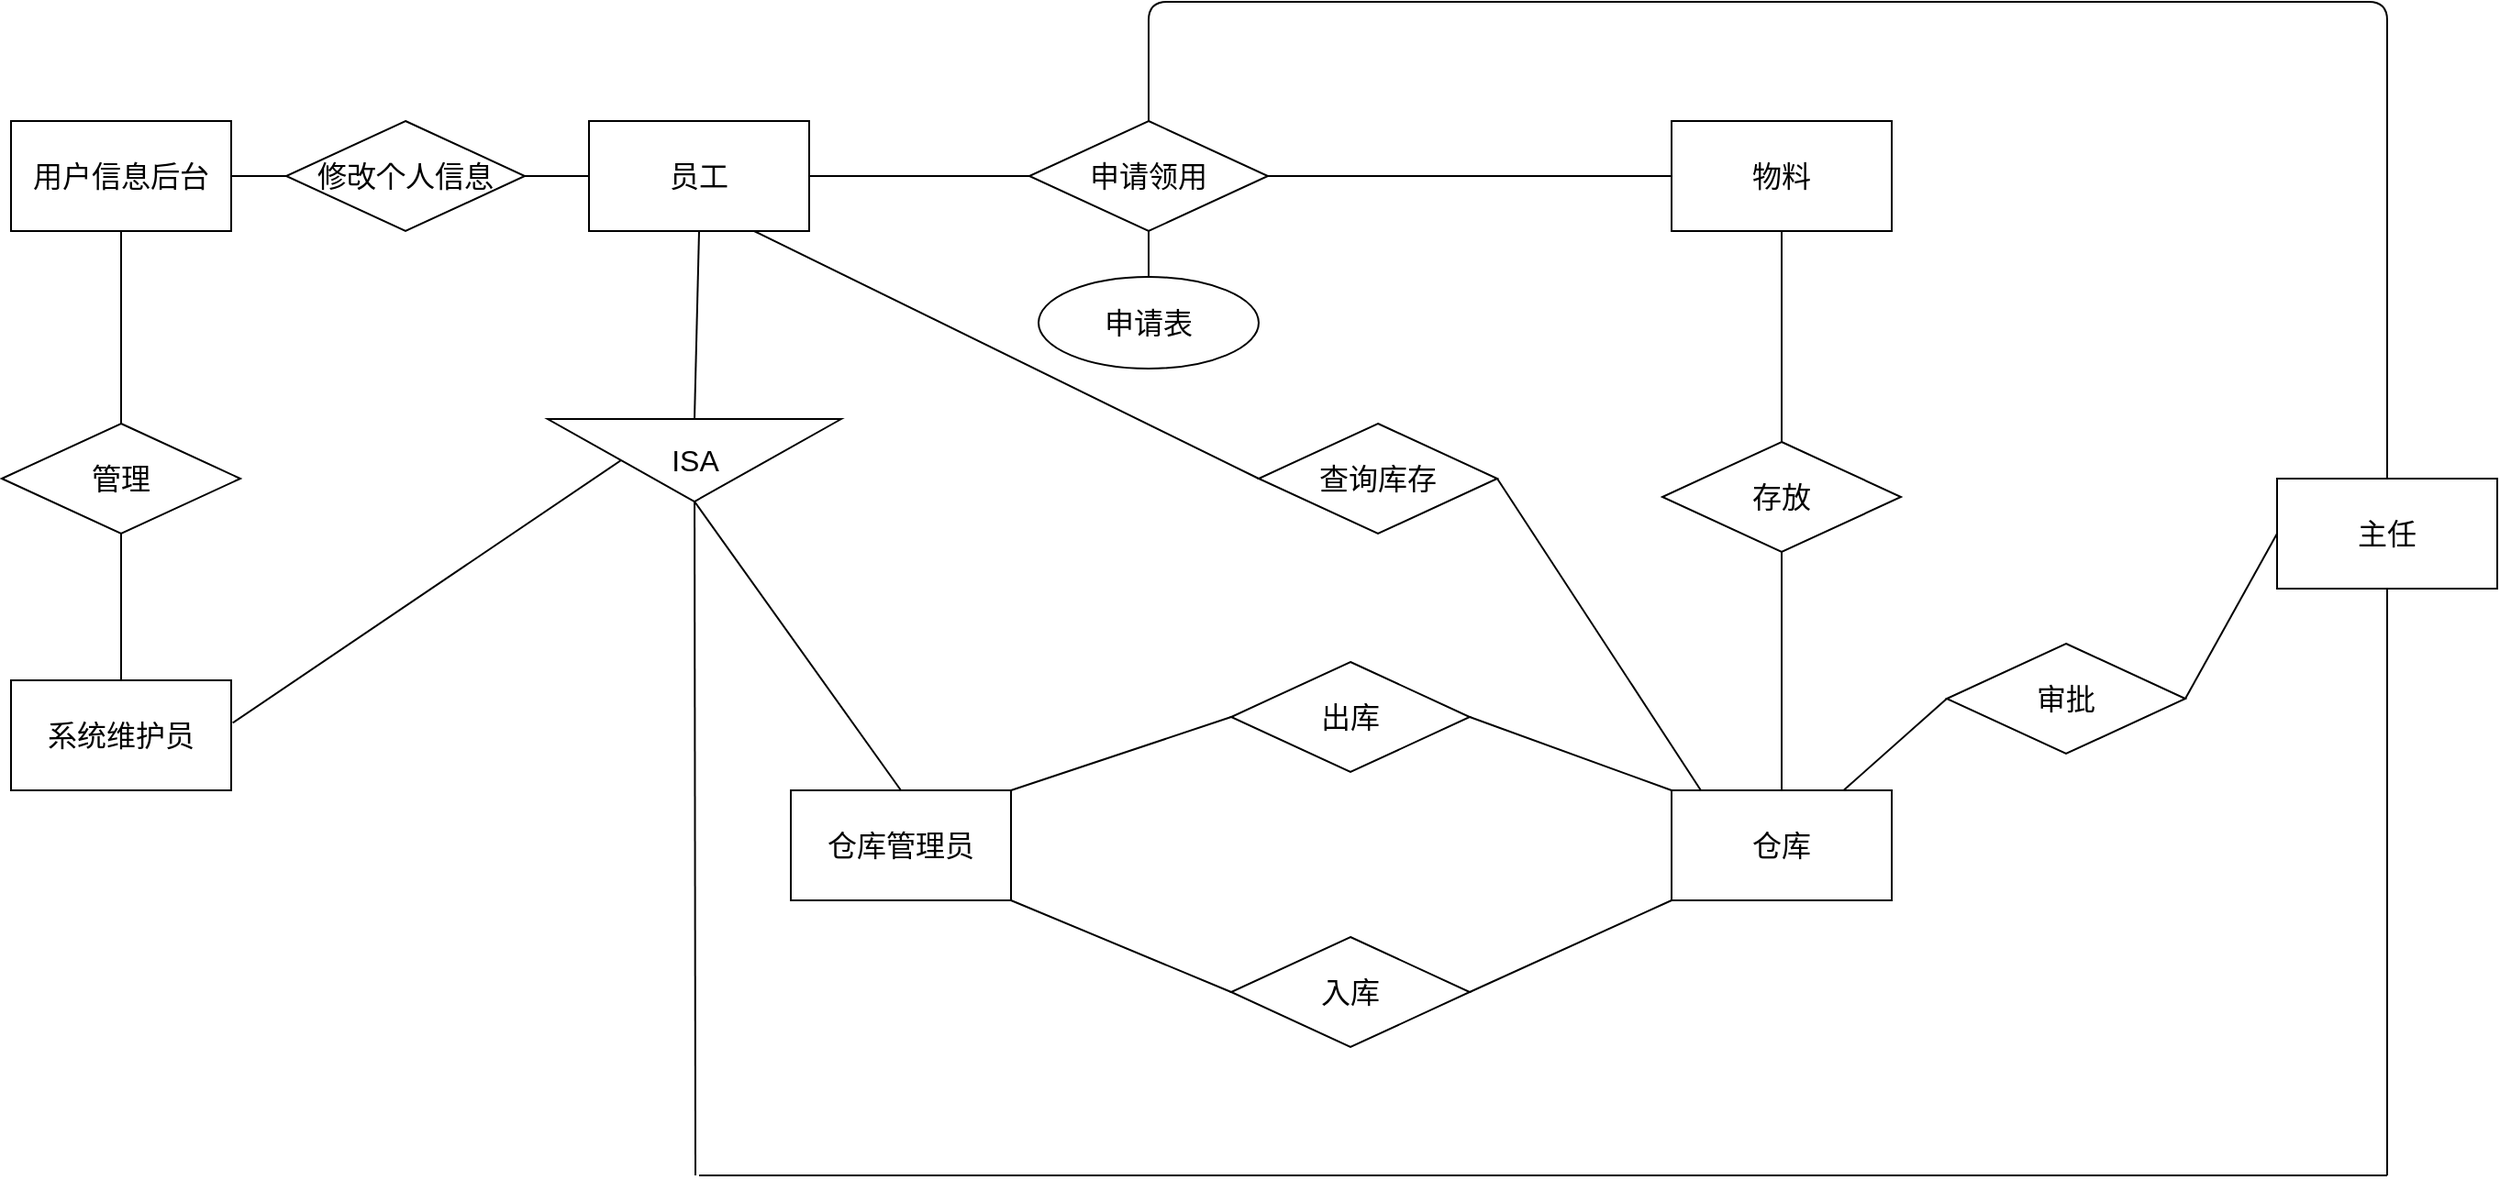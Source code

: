 <mxfile version="14.4.8" type="github">
  <diagram id="GLQvKcuqE60-girFdkLH" name="Page-1">
    <mxGraphModel dx="4975" dy="885" grid="1" gridSize="10" guides="1" tooltips="1" connect="1" arrows="1" fold="1" page="1" pageScale="1" pageWidth="3300" pageHeight="4681" math="0" shadow="0">
      <root>
        <mxCell id="0" />
        <mxCell id="1" parent="0" />
        <mxCell id="feDRFu9cgSjA2nXWNxax-1" value="物料" style="rounded=0;whiteSpace=wrap;html=1;fontSize=16;fontStyle=0" vertex="1" parent="1">
          <mxGeometry x="100" y="315" width="120" height="60" as="geometry" />
        </mxCell>
        <mxCell id="feDRFu9cgSjA2nXWNxax-12" value="员工" style="rounded=0;whiteSpace=wrap;html=1;fontSize=16;fontStyle=0" vertex="1" parent="1">
          <mxGeometry x="-490" y="315" width="120" height="60" as="geometry" />
        </mxCell>
        <mxCell id="feDRFu9cgSjA2nXWNxax-13" value="申请领用" style="rhombus;whiteSpace=wrap;html=1;fontSize=16;fontStyle=0" vertex="1" parent="1">
          <mxGeometry x="-250" y="315" width="130" height="60" as="geometry" />
        </mxCell>
        <mxCell id="feDRFu9cgSjA2nXWNxax-14" value="" style="endArrow=none;html=1;entryX=0;entryY=0.5;entryDx=0;entryDy=0;fontSize=16;fontStyle=0" edge="1" target="feDRFu9cgSjA2nXWNxax-13" parent="1">
          <mxGeometry width="50" height="50" relative="1" as="geometry">
            <mxPoint x="-370" y="345" as="sourcePoint" />
            <mxPoint x="-310" y="375" as="targetPoint" />
          </mxGeometry>
        </mxCell>
        <mxCell id="feDRFu9cgSjA2nXWNxax-24" value="" style="endArrow=none;html=1;exitX=1;exitY=0.5;exitDx=0;exitDy=0;fontSize=16;fontStyle=0;entryX=0;entryY=0.5;entryDx=0;entryDy=0;" edge="1" source="feDRFu9cgSjA2nXWNxax-13" parent="1" target="feDRFu9cgSjA2nXWNxax-1">
          <mxGeometry width="50" height="50" relative="1" as="geometry">
            <mxPoint x="-140" y="345" as="sourcePoint" />
            <mxPoint x="-20" y="345" as="targetPoint" />
          </mxGeometry>
        </mxCell>
        <mxCell id="feDRFu9cgSjA2nXWNxax-25" value="仓库" style="rounded=0;whiteSpace=wrap;html=1;fontSize=16;fontStyle=0" vertex="1" parent="1">
          <mxGeometry x="100" y="680" width="120" height="60" as="geometry" />
        </mxCell>
        <mxCell id="feDRFu9cgSjA2nXWNxax-26" value="入库" style="rhombus;whiteSpace=wrap;html=1;fontSize=16;fontStyle=0" vertex="1" parent="1">
          <mxGeometry x="-140" y="760" width="130" height="60" as="geometry" />
        </mxCell>
        <mxCell id="feDRFu9cgSjA2nXWNxax-27" value="出库" style="rhombus;whiteSpace=wrap;html=1;fontSize=16;fontStyle=0" vertex="1" parent="1">
          <mxGeometry x="-140" y="610" width="130" height="60" as="geometry" />
        </mxCell>
        <mxCell id="feDRFu9cgSjA2nXWNxax-40" value="" style="endArrow=none;html=1;entryX=0;entryY=1;entryDx=0;entryDy=0;exitX=1;exitY=0.5;exitDx=0;exitDy=0;fontSize=16;fontStyle=0" edge="1" source="feDRFu9cgSjA2nXWNxax-26" target="feDRFu9cgSjA2nXWNxax-25" parent="1">
          <mxGeometry width="50" height="50" relative="1" as="geometry">
            <mxPoint x="250" y="910" as="sourcePoint" />
            <mxPoint x="300" y="860" as="targetPoint" />
          </mxGeometry>
        </mxCell>
        <mxCell id="feDRFu9cgSjA2nXWNxax-41" value="" style="endArrow=none;html=1;entryX=0;entryY=0;entryDx=0;entryDy=0;exitX=1;exitY=0.5;exitDx=0;exitDy=0;fontSize=16;fontStyle=0" edge="1" source="feDRFu9cgSjA2nXWNxax-27" target="feDRFu9cgSjA2nXWNxax-25" parent="1">
          <mxGeometry width="50" height="50" relative="1" as="geometry">
            <mxPoint x="240" y="820" as="sourcePoint" />
            <mxPoint x="290" y="770" as="targetPoint" />
          </mxGeometry>
        </mxCell>
        <mxCell id="feDRFu9cgSjA2nXWNxax-58" value="仓库管理员" style="rounded=0;whiteSpace=wrap;html=1;fontSize=16;fontStyle=0" vertex="1" parent="1">
          <mxGeometry x="-380" y="680" width="120" height="60" as="geometry" />
        </mxCell>
        <mxCell id="feDRFu9cgSjA2nXWNxax-59" value="" style="endArrow=none;html=1;entryX=0;entryY=0.5;entryDx=0;entryDy=0;exitX=1;exitY=1;exitDx=0;exitDy=0;fontSize=16;fontStyle=0" edge="1" source="feDRFu9cgSjA2nXWNxax-58" target="feDRFu9cgSjA2nXWNxax-26" parent="1">
          <mxGeometry width="50" height="50" relative="1" as="geometry">
            <mxPoint x="-450" y="930" as="sourcePoint" />
            <mxPoint x="-400" y="880" as="targetPoint" />
          </mxGeometry>
        </mxCell>
        <mxCell id="feDRFu9cgSjA2nXWNxax-60" value="" style="endArrow=none;html=1;entryX=0;entryY=0.5;entryDx=0;entryDy=0;exitX=1;exitY=0;exitDx=0;exitDy=0;fontSize=16;fontStyle=0;exitPerimeter=0;" edge="1" source="feDRFu9cgSjA2nXWNxax-58" target="feDRFu9cgSjA2nXWNxax-27" parent="1">
          <mxGeometry width="50" height="50" relative="1" as="geometry">
            <mxPoint x="-370" y="770" as="sourcePoint" />
            <mxPoint x="-320" y="720" as="targetPoint" />
          </mxGeometry>
        </mxCell>
        <mxCell id="feDRFu9cgSjA2nXWNxax-61" value="申请表" style="ellipse;whiteSpace=wrap;html=1;fontSize=16;fontStyle=0" vertex="1" parent="1">
          <mxGeometry x="-245" y="400" width="120" height="50" as="geometry" />
        </mxCell>
        <mxCell id="feDRFu9cgSjA2nXWNxax-62" value="" style="endArrow=none;html=1;entryX=0.5;entryY=1;entryDx=0;entryDy=0;exitX=0.5;exitY=0;exitDx=0;exitDy=0;fontSize=16;fontStyle=0" edge="1" source="feDRFu9cgSjA2nXWNxax-61" target="feDRFu9cgSjA2nXWNxax-13" parent="1">
          <mxGeometry width="50" height="50" relative="1" as="geometry">
            <mxPoint x="-550" y="520" as="sourcePoint" />
            <mxPoint x="-500" y="470" as="targetPoint" />
          </mxGeometry>
        </mxCell>
        <mxCell id="feDRFu9cgSjA2nXWNxax-75" value="主任" style="rounded=0;whiteSpace=wrap;html=1;fontSize=16;fontStyle=0" vertex="1" parent="1">
          <mxGeometry x="430" y="510" width="120" height="60" as="geometry" />
        </mxCell>
        <mxCell id="feDRFu9cgSjA2nXWNxax-76" value="存放" style="rhombus;whiteSpace=wrap;html=1;fontSize=16;fontStyle=0" vertex="1" parent="1">
          <mxGeometry x="95" y="490" width="130" height="60" as="geometry" />
        </mxCell>
        <mxCell id="feDRFu9cgSjA2nXWNxax-77" value="" style="endArrow=none;html=1;entryX=0.5;entryY=1;entryDx=0;entryDy=0;exitX=0.5;exitY=0;exitDx=0;exitDy=0;fontSize=16;fontStyle=0" edge="1" source="feDRFu9cgSjA2nXWNxax-76" target="feDRFu9cgSjA2nXWNxax-1" parent="1">
          <mxGeometry width="50" height="50" relative="1" as="geometry">
            <mxPoint x="60" y="490" as="sourcePoint" />
            <mxPoint x="110" y="440" as="targetPoint" />
          </mxGeometry>
        </mxCell>
        <mxCell id="feDRFu9cgSjA2nXWNxax-78" value="" style="endArrow=none;html=1;entryX=0.5;entryY=1;entryDx=0;entryDy=0;exitX=0.5;exitY=0;exitDx=0;exitDy=0;fontSize=16;fontStyle=0" edge="1" source="feDRFu9cgSjA2nXWNxax-25" target="feDRFu9cgSjA2nXWNxax-76" parent="1">
          <mxGeometry width="50" height="50" relative="1" as="geometry">
            <mxPoint x="280" y="660" as="sourcePoint" />
            <mxPoint x="330" y="610" as="targetPoint" />
          </mxGeometry>
        </mxCell>
        <mxCell id="feDRFu9cgSjA2nXWNxax-79" value="系统维护员" style="rounded=0;whiteSpace=wrap;html=1;fontSize=16;fontStyle=0" vertex="1" parent="1">
          <mxGeometry x="-805" y="620" width="120" height="60" as="geometry" />
        </mxCell>
        <mxCell id="feDRFu9cgSjA2nXWNxax-80" value="ISA" style="triangle;whiteSpace=wrap;html=1;rotation=90;horizontal=0;fontSize=16;fontStyle=0" vertex="1" parent="1">
          <mxGeometry x="-455" y="420" width="45" height="160" as="geometry" />
        </mxCell>
        <mxCell id="feDRFu9cgSjA2nXWNxax-81" value="" style="endArrow=none;html=1;entryX=0.5;entryY=1;entryDx=0;entryDy=0;fontSize=16;fontStyle=0;exitX=1.007;exitY=0.387;exitDx=0;exitDy=0;exitPerimeter=0;" edge="1" source="feDRFu9cgSjA2nXWNxax-79" target="feDRFu9cgSjA2nXWNxax-80" parent="1">
          <mxGeometry width="50" height="50" relative="1" as="geometry">
            <mxPoint x="-810" y="620" as="sourcePoint" />
            <mxPoint x="-730" y="710" as="targetPoint" />
          </mxGeometry>
        </mxCell>
        <mxCell id="feDRFu9cgSjA2nXWNxax-82" value="" style="endArrow=none;html=1;entryX=1;entryY=0.5;entryDx=0;entryDy=0;exitX=0.5;exitY=0;exitDx=0;exitDy=0;fontSize=16;fontStyle=0" edge="1" source="feDRFu9cgSjA2nXWNxax-58" target="feDRFu9cgSjA2nXWNxax-80" parent="1">
          <mxGeometry width="50" height="50" relative="1" as="geometry">
            <mxPoint x="-540" y="710" as="sourcePoint" />
            <mxPoint x="-490" y="660" as="targetPoint" />
          </mxGeometry>
        </mxCell>
        <mxCell id="feDRFu9cgSjA2nXWNxax-83" value="" style="endArrow=none;html=1;exitX=0;exitY=0.5;exitDx=0;exitDy=0;fontSize=16;fontStyle=0;entryX=0.5;entryY=1;entryDx=0;entryDy=0;" edge="1" source="feDRFu9cgSjA2nXWNxax-80" target="feDRFu9cgSjA2nXWNxax-12" parent="1">
          <mxGeometry width="50" height="50" relative="1" as="geometry">
            <mxPoint x="-430" y="510" as="sourcePoint" />
            <mxPoint x="-440" y="375" as="targetPoint" />
          </mxGeometry>
        </mxCell>
        <mxCell id="feDRFu9cgSjA2nXWNxax-84" value="" style="endArrow=none;html=1;fontSize=16;fontStyle=0" edge="1" target="feDRFu9cgSjA2nXWNxax-80" parent="1">
          <mxGeometry width="50" height="50" relative="1" as="geometry">
            <mxPoint x="-432" y="890" as="sourcePoint" />
            <mxPoint x="-502" y="550" as="targetPoint" />
            <Array as="points" />
          </mxGeometry>
        </mxCell>
        <mxCell id="feDRFu9cgSjA2nXWNxax-85" value="" style="endArrow=none;html=1;fontSize=16;fontStyle=0" edge="1" parent="1">
          <mxGeometry width="50" height="50" relative="1" as="geometry">
            <mxPoint x="-430" y="890" as="sourcePoint" />
            <mxPoint x="490" y="890" as="targetPoint" />
          </mxGeometry>
        </mxCell>
        <mxCell id="feDRFu9cgSjA2nXWNxax-86" value="" style="endArrow=none;html=1;fontSize=16;fontStyle=0" edge="1" target="feDRFu9cgSjA2nXWNxax-75" parent="1">
          <mxGeometry width="50" height="50" relative="1" as="geometry">
            <mxPoint x="490" y="890" as="sourcePoint" />
            <mxPoint x="820" y="1100" as="targetPoint" />
          </mxGeometry>
        </mxCell>
        <mxCell id="feDRFu9cgSjA2nXWNxax-87" value="查询库存" style="rhombus;whiteSpace=wrap;html=1;fontSize=16;fontStyle=0" vertex="1" parent="1">
          <mxGeometry x="-125" y="480" width="130" height="60" as="geometry" />
        </mxCell>
        <mxCell id="feDRFu9cgSjA2nXWNxax-88" value="" style="endArrow=none;html=1;entryX=0;entryY=0.5;entryDx=0;entryDy=0;exitX=0.75;exitY=1;exitDx=0;exitDy=0;fontSize=16;fontStyle=0" edge="1" source="feDRFu9cgSjA2nXWNxax-12" target="feDRFu9cgSjA2nXWNxax-87" parent="1">
          <mxGeometry width="50" height="50" relative="1" as="geometry">
            <mxPoint x="-280" y="550" as="sourcePoint" />
            <mxPoint x="-230" y="500" as="targetPoint" />
            <Array as="points" />
          </mxGeometry>
        </mxCell>
        <mxCell id="feDRFu9cgSjA2nXWNxax-89" value="" style="endArrow=none;html=1;entryX=0.133;entryY=0;entryDx=0;entryDy=0;entryPerimeter=0;exitX=1;exitY=0.5;exitDx=0;exitDy=0;fontSize=16;fontStyle=0" edge="1" source="feDRFu9cgSjA2nXWNxax-87" target="feDRFu9cgSjA2nXWNxax-25" parent="1">
          <mxGeometry width="50" height="50" relative="1" as="geometry">
            <mxPoint x="50" y="560" as="sourcePoint" />
            <mxPoint x="100" y="510" as="targetPoint" />
          </mxGeometry>
        </mxCell>
        <mxCell id="feDRFu9cgSjA2nXWNxax-92" value="用户信息后台" style="rounded=0;whiteSpace=wrap;html=1;fontSize=16;fontStyle=0" vertex="1" parent="1">
          <mxGeometry x="-805" y="315" width="120" height="60" as="geometry" />
        </mxCell>
        <mxCell id="feDRFu9cgSjA2nXWNxax-95" value="管理" style="rhombus;whiteSpace=wrap;html=1;fontSize=16;fontStyle=0" vertex="1" parent="1">
          <mxGeometry x="-810" y="480" width="130" height="60" as="geometry" />
        </mxCell>
        <mxCell id="feDRFu9cgSjA2nXWNxax-96" value="修改个人信息" style="rhombus;whiteSpace=wrap;html=1;fontSize=16;fontStyle=0" vertex="1" parent="1">
          <mxGeometry x="-655" y="315" width="130" height="60" as="geometry" />
        </mxCell>
        <mxCell id="feDRFu9cgSjA2nXWNxax-97" value="" style="endArrow=none;html=1;entryX=0.5;entryY=1;entryDx=0;entryDy=0;fontSize=16;fontStyle=0" edge="1" source="feDRFu9cgSjA2nXWNxax-79" target="feDRFu9cgSjA2nXWNxax-95" parent="1">
          <mxGeometry width="50" height="50" relative="1" as="geometry">
            <mxPoint x="-935" y="660" as="sourcePoint" />
            <mxPoint x="-885" y="610" as="targetPoint" />
          </mxGeometry>
        </mxCell>
        <mxCell id="feDRFu9cgSjA2nXWNxax-98" value="" style="endArrow=none;html=1;entryX=0.5;entryY=1;entryDx=0;entryDy=0;exitX=0.5;exitY=0;exitDx=0;exitDy=0;fontSize=16;fontStyle=0" edge="1" source="feDRFu9cgSjA2nXWNxax-95" target="feDRFu9cgSjA2nXWNxax-92" parent="1">
          <mxGeometry width="50" height="50" relative="1" as="geometry">
            <mxPoint x="-965" y="520" as="sourcePoint" />
            <mxPoint x="-915" y="470" as="targetPoint" />
          </mxGeometry>
        </mxCell>
        <mxCell id="feDRFu9cgSjA2nXWNxax-99" value="" style="endArrow=none;html=1;entryX=0;entryY=0.5;entryDx=0;entryDy=0;exitX=1;exitY=0.5;exitDx=0;exitDy=0;fontSize=16;fontStyle=0" edge="1" source="feDRFu9cgSjA2nXWNxax-92" target="feDRFu9cgSjA2nXWNxax-96" parent="1">
          <mxGeometry width="50" height="50" relative="1" as="geometry">
            <mxPoint x="-855" y="470" as="sourcePoint" />
            <mxPoint x="-805" y="420" as="targetPoint" />
          </mxGeometry>
        </mxCell>
        <mxCell id="feDRFu9cgSjA2nXWNxax-100" value="" style="endArrow=none;html=1;entryX=0;entryY=0.5;entryDx=0;entryDy=0;exitX=1;exitY=0.5;exitDx=0;exitDy=0;fontSize=16;fontStyle=0" edge="1" source="feDRFu9cgSjA2nXWNxax-96" target="feDRFu9cgSjA2nXWNxax-12" parent="1">
          <mxGeometry width="50" height="50" relative="1" as="geometry">
            <mxPoint x="-660" y="410" as="sourcePoint" />
            <mxPoint x="-610" y="360" as="targetPoint" />
          </mxGeometry>
        </mxCell>
        <mxCell id="feDRFu9cgSjA2nXWNxax-101" value="" style="endArrow=none;html=1;exitX=0.5;exitY=0;exitDx=0;exitDy=0;entryX=0.5;entryY=0;entryDx=0;entryDy=0;fontSize=16;fontStyle=0" edge="1" source="feDRFu9cgSjA2nXWNxax-13" target="feDRFu9cgSjA2nXWNxax-75" parent="1">
          <mxGeometry width="50" height="50" relative="1" as="geometry">
            <mxPoint x="-200" y="220" as="sourcePoint" />
            <mxPoint x="670" y="190" as="targetPoint" />
            <Array as="points">
              <mxPoint x="-185" y="250" />
              <mxPoint x="490" y="250" />
            </Array>
          </mxGeometry>
        </mxCell>
        <mxCell id="feDRFu9cgSjA2nXWNxax-102" value="审批" style="rhombus;whiteSpace=wrap;html=1;fontSize=16;fontStyle=0" vertex="1" parent="1">
          <mxGeometry x="250" y="600" width="130" height="60" as="geometry" />
        </mxCell>
        <mxCell id="feDRFu9cgSjA2nXWNxax-103" value="" style="endArrow=none;html=1;entryX=0;entryY=0.5;entryDx=0;entryDy=0;exitX=1;exitY=0.5;exitDx=0;exitDy=0;fontSize=16;fontStyle=0" edge="1" source="feDRFu9cgSjA2nXWNxax-102" target="feDRFu9cgSjA2nXWNxax-75" parent="1">
          <mxGeometry width="50" height="50" relative="1" as="geometry">
            <mxPoint x="460" y="555" as="sourcePoint" />
            <mxPoint x="510" y="505" as="targetPoint" />
          </mxGeometry>
        </mxCell>
        <mxCell id="feDRFu9cgSjA2nXWNxax-104" value="" style="endArrow=none;html=1;entryX=0;entryY=0.5;entryDx=0;entryDy=0;fontSize=16;fontStyle=0" edge="1" source="feDRFu9cgSjA2nXWNxax-25" target="feDRFu9cgSjA2nXWNxax-102" parent="1">
          <mxGeometry width="50" height="50" relative="1" as="geometry">
            <mxPoint x="340" y="580" as="sourcePoint" />
            <mxPoint x="390" y="530" as="targetPoint" />
          </mxGeometry>
        </mxCell>
      </root>
    </mxGraphModel>
  </diagram>
</mxfile>
